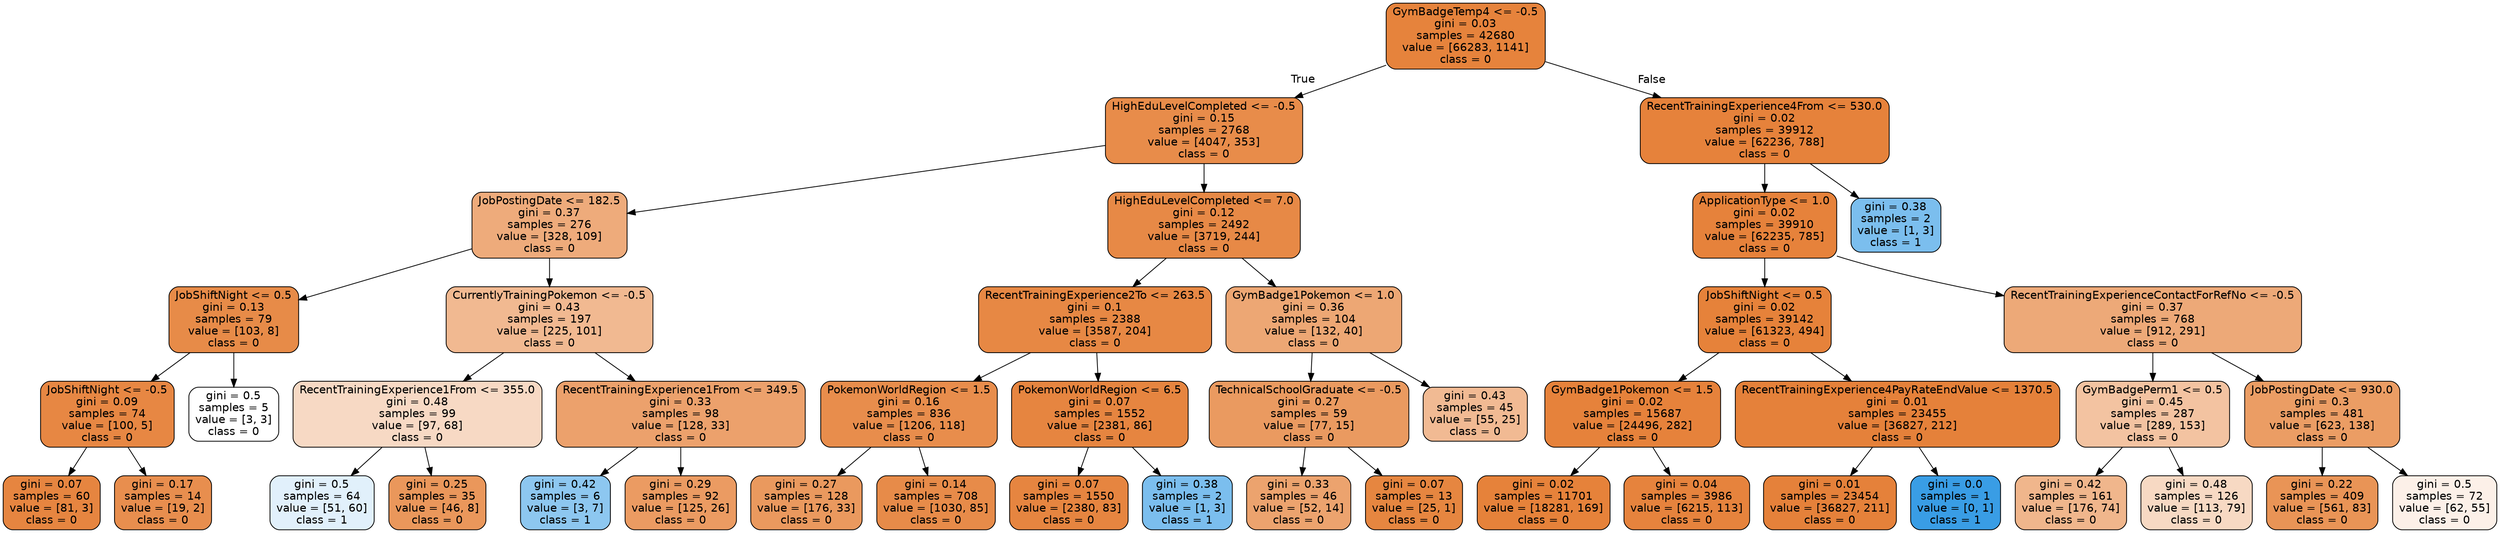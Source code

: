 digraph Tree {
node [shape=box, style="filled, rounded", color="black", fontname=helvetica] ;
edge [fontname=helvetica] ;
0 [label="GymBadgeTemp4 <= -0.5\ngini = 0.03\nsamples = 42680\nvalue = [66283, 1141]\nclass = 0", fillcolor="#e58139fb"] ;
1 [label="HighEduLevelCompleted <= -0.5\ngini = 0.15\nsamples = 2768\nvalue = [4047, 353]\nclass = 0", fillcolor="#e58139e9"] ;
0 -> 1 [labeldistance=2.5, labelangle=45, headlabel="True"] ;
2 [label="JobPostingDate <= 182.5\ngini = 0.37\nsamples = 276\nvalue = [328, 109]\nclass = 0", fillcolor="#e58139aa"] ;
1 -> 2 ;
3 [label="JobShiftNight <= 0.5\ngini = 0.13\nsamples = 79\nvalue = [103, 8]\nclass = 0", fillcolor="#e58139eb"] ;
2 -> 3 ;
4 [label="JobShiftNight <= -0.5\ngini = 0.09\nsamples = 74\nvalue = [100, 5]\nclass = 0", fillcolor="#e58139f2"] ;
3 -> 4 ;
5 [label="gini = 0.07\nsamples = 60\nvalue = [81, 3]\nclass = 0", fillcolor="#e58139f6"] ;
4 -> 5 ;
6 [label="gini = 0.17\nsamples = 14\nvalue = [19, 2]\nclass = 0", fillcolor="#e58139e4"] ;
4 -> 6 ;
7 [label="gini = 0.5\nsamples = 5\nvalue = [3, 3]\nclass = 0", fillcolor="#e5813900"] ;
3 -> 7 ;
8 [label="CurrentlyTrainingPokemon <= -0.5\ngini = 0.43\nsamples = 197\nvalue = [225, 101]\nclass = 0", fillcolor="#e581398d"] ;
2 -> 8 ;
9 [label="RecentTrainingExperience1From <= 355.0\ngini = 0.48\nsamples = 99\nvalue = [97, 68]\nclass = 0", fillcolor="#e581394c"] ;
8 -> 9 ;
10 [label="gini = 0.5\nsamples = 64\nvalue = [51, 60]\nclass = 1", fillcolor="#399de526"] ;
9 -> 10 ;
11 [label="gini = 0.25\nsamples = 35\nvalue = [46, 8]\nclass = 0", fillcolor="#e58139d3"] ;
9 -> 11 ;
12 [label="RecentTrainingExperience1From <= 349.5\ngini = 0.33\nsamples = 98\nvalue = [128, 33]\nclass = 0", fillcolor="#e58139bd"] ;
8 -> 12 ;
13 [label="gini = 0.42\nsamples = 6\nvalue = [3, 7]\nclass = 1", fillcolor="#399de592"] ;
12 -> 13 ;
14 [label="gini = 0.29\nsamples = 92\nvalue = [125, 26]\nclass = 0", fillcolor="#e58139ca"] ;
12 -> 14 ;
15 [label="HighEduLevelCompleted <= 7.0\ngini = 0.12\nsamples = 2492\nvalue = [3719, 244]\nclass = 0", fillcolor="#e58139ee"] ;
1 -> 15 ;
16 [label="RecentTrainingExperience2To <= 263.5\ngini = 0.1\nsamples = 2388\nvalue = [3587, 204]\nclass = 0", fillcolor="#e58139f0"] ;
15 -> 16 ;
17 [label="PokemonWorldRegion <= 1.5\ngini = 0.16\nsamples = 836\nvalue = [1206, 118]\nclass = 0", fillcolor="#e58139e6"] ;
16 -> 17 ;
18 [label="gini = 0.27\nsamples = 128\nvalue = [176, 33]\nclass = 0", fillcolor="#e58139cf"] ;
17 -> 18 ;
19 [label="gini = 0.14\nsamples = 708\nvalue = [1030, 85]\nclass = 0", fillcolor="#e58139ea"] ;
17 -> 19 ;
20 [label="PokemonWorldRegion <= 6.5\ngini = 0.07\nsamples = 1552\nvalue = [2381, 86]\nclass = 0", fillcolor="#e58139f6"] ;
16 -> 20 ;
21 [label="gini = 0.07\nsamples = 1550\nvalue = [2380, 83]\nclass = 0", fillcolor="#e58139f6"] ;
20 -> 21 ;
22 [label="gini = 0.38\nsamples = 2\nvalue = [1, 3]\nclass = 1", fillcolor="#399de5aa"] ;
20 -> 22 ;
23 [label="GymBadge1Pokemon <= 1.0\ngini = 0.36\nsamples = 104\nvalue = [132, 40]\nclass = 0", fillcolor="#e58139b2"] ;
15 -> 23 ;
24 [label="TechnicalSchoolGraduate <= -0.5\ngini = 0.27\nsamples = 59\nvalue = [77, 15]\nclass = 0", fillcolor="#e58139cd"] ;
23 -> 24 ;
25 [label="gini = 0.33\nsamples = 46\nvalue = [52, 14]\nclass = 0", fillcolor="#e58139ba"] ;
24 -> 25 ;
26 [label="gini = 0.07\nsamples = 13\nvalue = [25, 1]\nclass = 0", fillcolor="#e58139f5"] ;
24 -> 26 ;
27 [label="gini = 0.43\nsamples = 45\nvalue = [55, 25]\nclass = 0", fillcolor="#e581398b"] ;
23 -> 27 ;
28 [label="RecentTrainingExperience4From <= 530.0\ngini = 0.02\nsamples = 39912\nvalue = [62236, 788]\nclass = 0", fillcolor="#e58139fc"] ;
0 -> 28 [labeldistance=2.5, labelangle=-45, headlabel="False"] ;
29 [label="ApplicationType <= 1.0\ngini = 0.02\nsamples = 39910\nvalue = [62235, 785]\nclass = 0", fillcolor="#e58139fc"] ;
28 -> 29 ;
30 [label="JobShiftNight <= 0.5\ngini = 0.02\nsamples = 39142\nvalue = [61323, 494]\nclass = 0", fillcolor="#e58139fd"] ;
29 -> 30 ;
31 [label="GymBadge1Pokemon <= 1.5\ngini = 0.02\nsamples = 15687\nvalue = [24496, 282]\nclass = 0", fillcolor="#e58139fc"] ;
30 -> 31 ;
32 [label="gini = 0.02\nsamples = 11701\nvalue = [18281, 169]\nclass = 0", fillcolor="#e58139fd"] ;
31 -> 32 ;
33 [label="gini = 0.04\nsamples = 3986\nvalue = [6215, 113]\nclass = 0", fillcolor="#e58139fa"] ;
31 -> 33 ;
34 [label="RecentTrainingExperience4PayRateEndValue <= 1370.5\ngini = 0.01\nsamples = 23455\nvalue = [36827, 212]\nclass = 0", fillcolor="#e58139fe"] ;
30 -> 34 ;
35 [label="gini = 0.01\nsamples = 23454\nvalue = [36827, 211]\nclass = 0", fillcolor="#e58139fe"] ;
34 -> 35 ;
36 [label="gini = 0.0\nsamples = 1\nvalue = [0, 1]\nclass = 1", fillcolor="#399de5ff"] ;
34 -> 36 ;
37 [label="RecentTrainingExperienceContactForRefNo <= -0.5\ngini = 0.37\nsamples = 768\nvalue = [912, 291]\nclass = 0", fillcolor="#e58139ae"] ;
29 -> 37 ;
38 [label="GymBadgePerm1 <= 0.5\ngini = 0.45\nsamples = 287\nvalue = [289, 153]\nclass = 0", fillcolor="#e5813978"] ;
37 -> 38 ;
39 [label="gini = 0.42\nsamples = 161\nvalue = [176, 74]\nclass = 0", fillcolor="#e5813994"] ;
38 -> 39 ;
40 [label="gini = 0.48\nsamples = 126\nvalue = [113, 79]\nclass = 0", fillcolor="#e581394d"] ;
38 -> 40 ;
41 [label="JobPostingDate <= 930.0\ngini = 0.3\nsamples = 481\nvalue = [623, 138]\nclass = 0", fillcolor="#e58139c7"] ;
37 -> 41 ;
42 [label="gini = 0.22\nsamples = 409\nvalue = [561, 83]\nclass = 0", fillcolor="#e58139d9"] ;
41 -> 42 ;
43 [label="gini = 0.5\nsamples = 72\nvalue = [62, 55]\nclass = 0", fillcolor="#e581391d"] ;
41 -> 43 ;
44 [label="gini = 0.38\nsamples = 2\nvalue = [1, 3]\nclass = 1", fillcolor="#399de5aa"] ;
28 -> 44 ;
}
